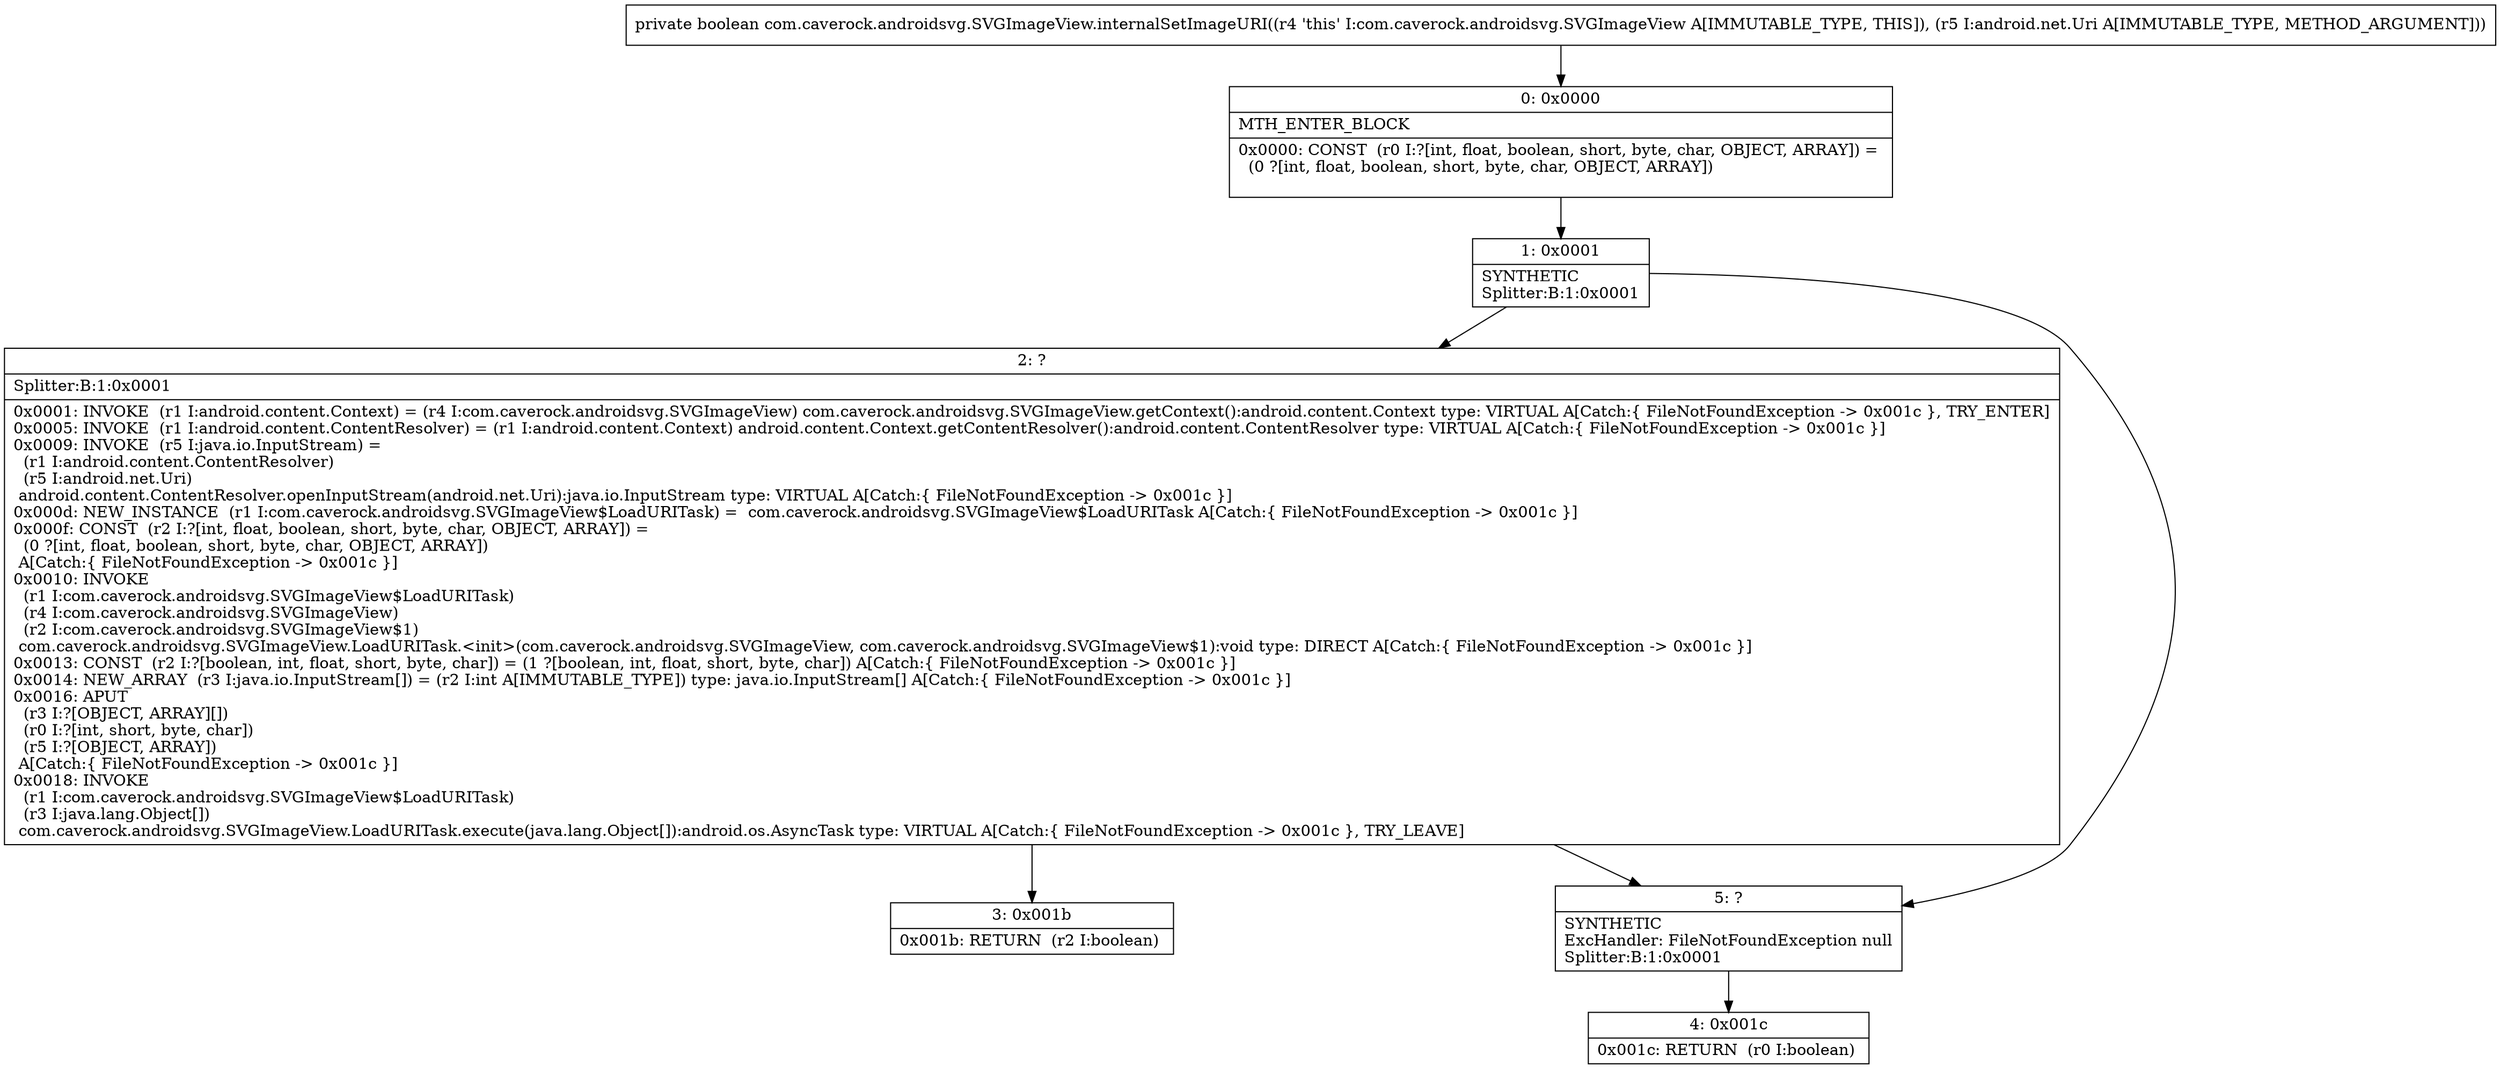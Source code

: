 digraph "CFG forcom.caverock.androidsvg.SVGImageView.internalSetImageURI(Landroid\/net\/Uri;)Z" {
Node_0 [shape=record,label="{0\:\ 0x0000|MTH_ENTER_BLOCK\l|0x0000: CONST  (r0 I:?[int, float, boolean, short, byte, char, OBJECT, ARRAY]) = \l  (0 ?[int, float, boolean, short, byte, char, OBJECT, ARRAY])\l \l}"];
Node_1 [shape=record,label="{1\:\ 0x0001|SYNTHETIC\lSplitter:B:1:0x0001\l}"];
Node_2 [shape=record,label="{2\:\ ?|Splitter:B:1:0x0001\l|0x0001: INVOKE  (r1 I:android.content.Context) = (r4 I:com.caverock.androidsvg.SVGImageView) com.caverock.androidsvg.SVGImageView.getContext():android.content.Context type: VIRTUAL A[Catch:\{ FileNotFoundException \-\> 0x001c \}, TRY_ENTER]\l0x0005: INVOKE  (r1 I:android.content.ContentResolver) = (r1 I:android.content.Context) android.content.Context.getContentResolver():android.content.ContentResolver type: VIRTUAL A[Catch:\{ FileNotFoundException \-\> 0x001c \}]\l0x0009: INVOKE  (r5 I:java.io.InputStream) = \l  (r1 I:android.content.ContentResolver)\l  (r5 I:android.net.Uri)\l android.content.ContentResolver.openInputStream(android.net.Uri):java.io.InputStream type: VIRTUAL A[Catch:\{ FileNotFoundException \-\> 0x001c \}]\l0x000d: NEW_INSTANCE  (r1 I:com.caverock.androidsvg.SVGImageView$LoadURITask) =  com.caverock.androidsvg.SVGImageView$LoadURITask A[Catch:\{ FileNotFoundException \-\> 0x001c \}]\l0x000f: CONST  (r2 I:?[int, float, boolean, short, byte, char, OBJECT, ARRAY]) = \l  (0 ?[int, float, boolean, short, byte, char, OBJECT, ARRAY])\l A[Catch:\{ FileNotFoundException \-\> 0x001c \}]\l0x0010: INVOKE  \l  (r1 I:com.caverock.androidsvg.SVGImageView$LoadURITask)\l  (r4 I:com.caverock.androidsvg.SVGImageView)\l  (r2 I:com.caverock.androidsvg.SVGImageView$1)\l com.caverock.androidsvg.SVGImageView.LoadURITask.\<init\>(com.caverock.androidsvg.SVGImageView, com.caverock.androidsvg.SVGImageView$1):void type: DIRECT A[Catch:\{ FileNotFoundException \-\> 0x001c \}]\l0x0013: CONST  (r2 I:?[boolean, int, float, short, byte, char]) = (1 ?[boolean, int, float, short, byte, char]) A[Catch:\{ FileNotFoundException \-\> 0x001c \}]\l0x0014: NEW_ARRAY  (r3 I:java.io.InputStream[]) = (r2 I:int A[IMMUTABLE_TYPE]) type: java.io.InputStream[] A[Catch:\{ FileNotFoundException \-\> 0x001c \}]\l0x0016: APUT  \l  (r3 I:?[OBJECT, ARRAY][])\l  (r0 I:?[int, short, byte, char])\l  (r5 I:?[OBJECT, ARRAY])\l A[Catch:\{ FileNotFoundException \-\> 0x001c \}]\l0x0018: INVOKE  \l  (r1 I:com.caverock.androidsvg.SVGImageView$LoadURITask)\l  (r3 I:java.lang.Object[])\l com.caverock.androidsvg.SVGImageView.LoadURITask.execute(java.lang.Object[]):android.os.AsyncTask type: VIRTUAL A[Catch:\{ FileNotFoundException \-\> 0x001c \}, TRY_LEAVE]\l}"];
Node_3 [shape=record,label="{3\:\ 0x001b|0x001b: RETURN  (r2 I:boolean) \l}"];
Node_4 [shape=record,label="{4\:\ 0x001c|0x001c: RETURN  (r0 I:boolean) \l}"];
Node_5 [shape=record,label="{5\:\ ?|SYNTHETIC\lExcHandler: FileNotFoundException null\lSplitter:B:1:0x0001\l}"];
MethodNode[shape=record,label="{private boolean com.caverock.androidsvg.SVGImageView.internalSetImageURI((r4 'this' I:com.caverock.androidsvg.SVGImageView A[IMMUTABLE_TYPE, THIS]), (r5 I:android.net.Uri A[IMMUTABLE_TYPE, METHOD_ARGUMENT])) }"];
MethodNode -> Node_0;
Node_0 -> Node_1;
Node_1 -> Node_2;
Node_1 -> Node_5;
Node_2 -> Node_3;
Node_2 -> Node_5;
Node_5 -> Node_4;
}

